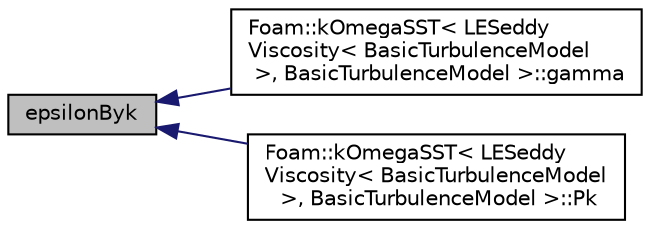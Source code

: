 digraph "epsilonByk"
{
  bgcolor="transparent";
  edge [fontname="Helvetica",fontsize="10",labelfontname="Helvetica",labelfontsize="10"];
  node [fontname="Helvetica",fontsize="10",shape=record];
  rankdir="LR";
  Node44 [label="epsilonByk",height=0.2,width=0.4,color="black", fillcolor="grey75", style="filled", fontcolor="black"];
  Node44 -> Node45 [dir="back",color="midnightblue",fontsize="10",style="solid",fontname="Helvetica"];
  Node45 [label="Foam::kOmegaSST\< LESeddy\lViscosity\< BasicTurbulenceModel\l \>, BasicTurbulenceModel \>::gamma",height=0.2,width=0.4,color="black",URL="$a32117.html#a1a2499a88cd4108564c13f7623765df7"];
  Node44 -> Node46 [dir="back",color="midnightblue",fontsize="10",style="solid",fontname="Helvetica"];
  Node46 [label="Foam::kOmegaSST\< LESeddy\lViscosity\< BasicTurbulenceModel\l \>, BasicTurbulenceModel \>::Pk",height=0.2,width=0.4,color="black",URL="$a32117.html#aca22f7dba2768403b9c83d5c19bc01d6",tooltip="Return k production rate. "];
}
